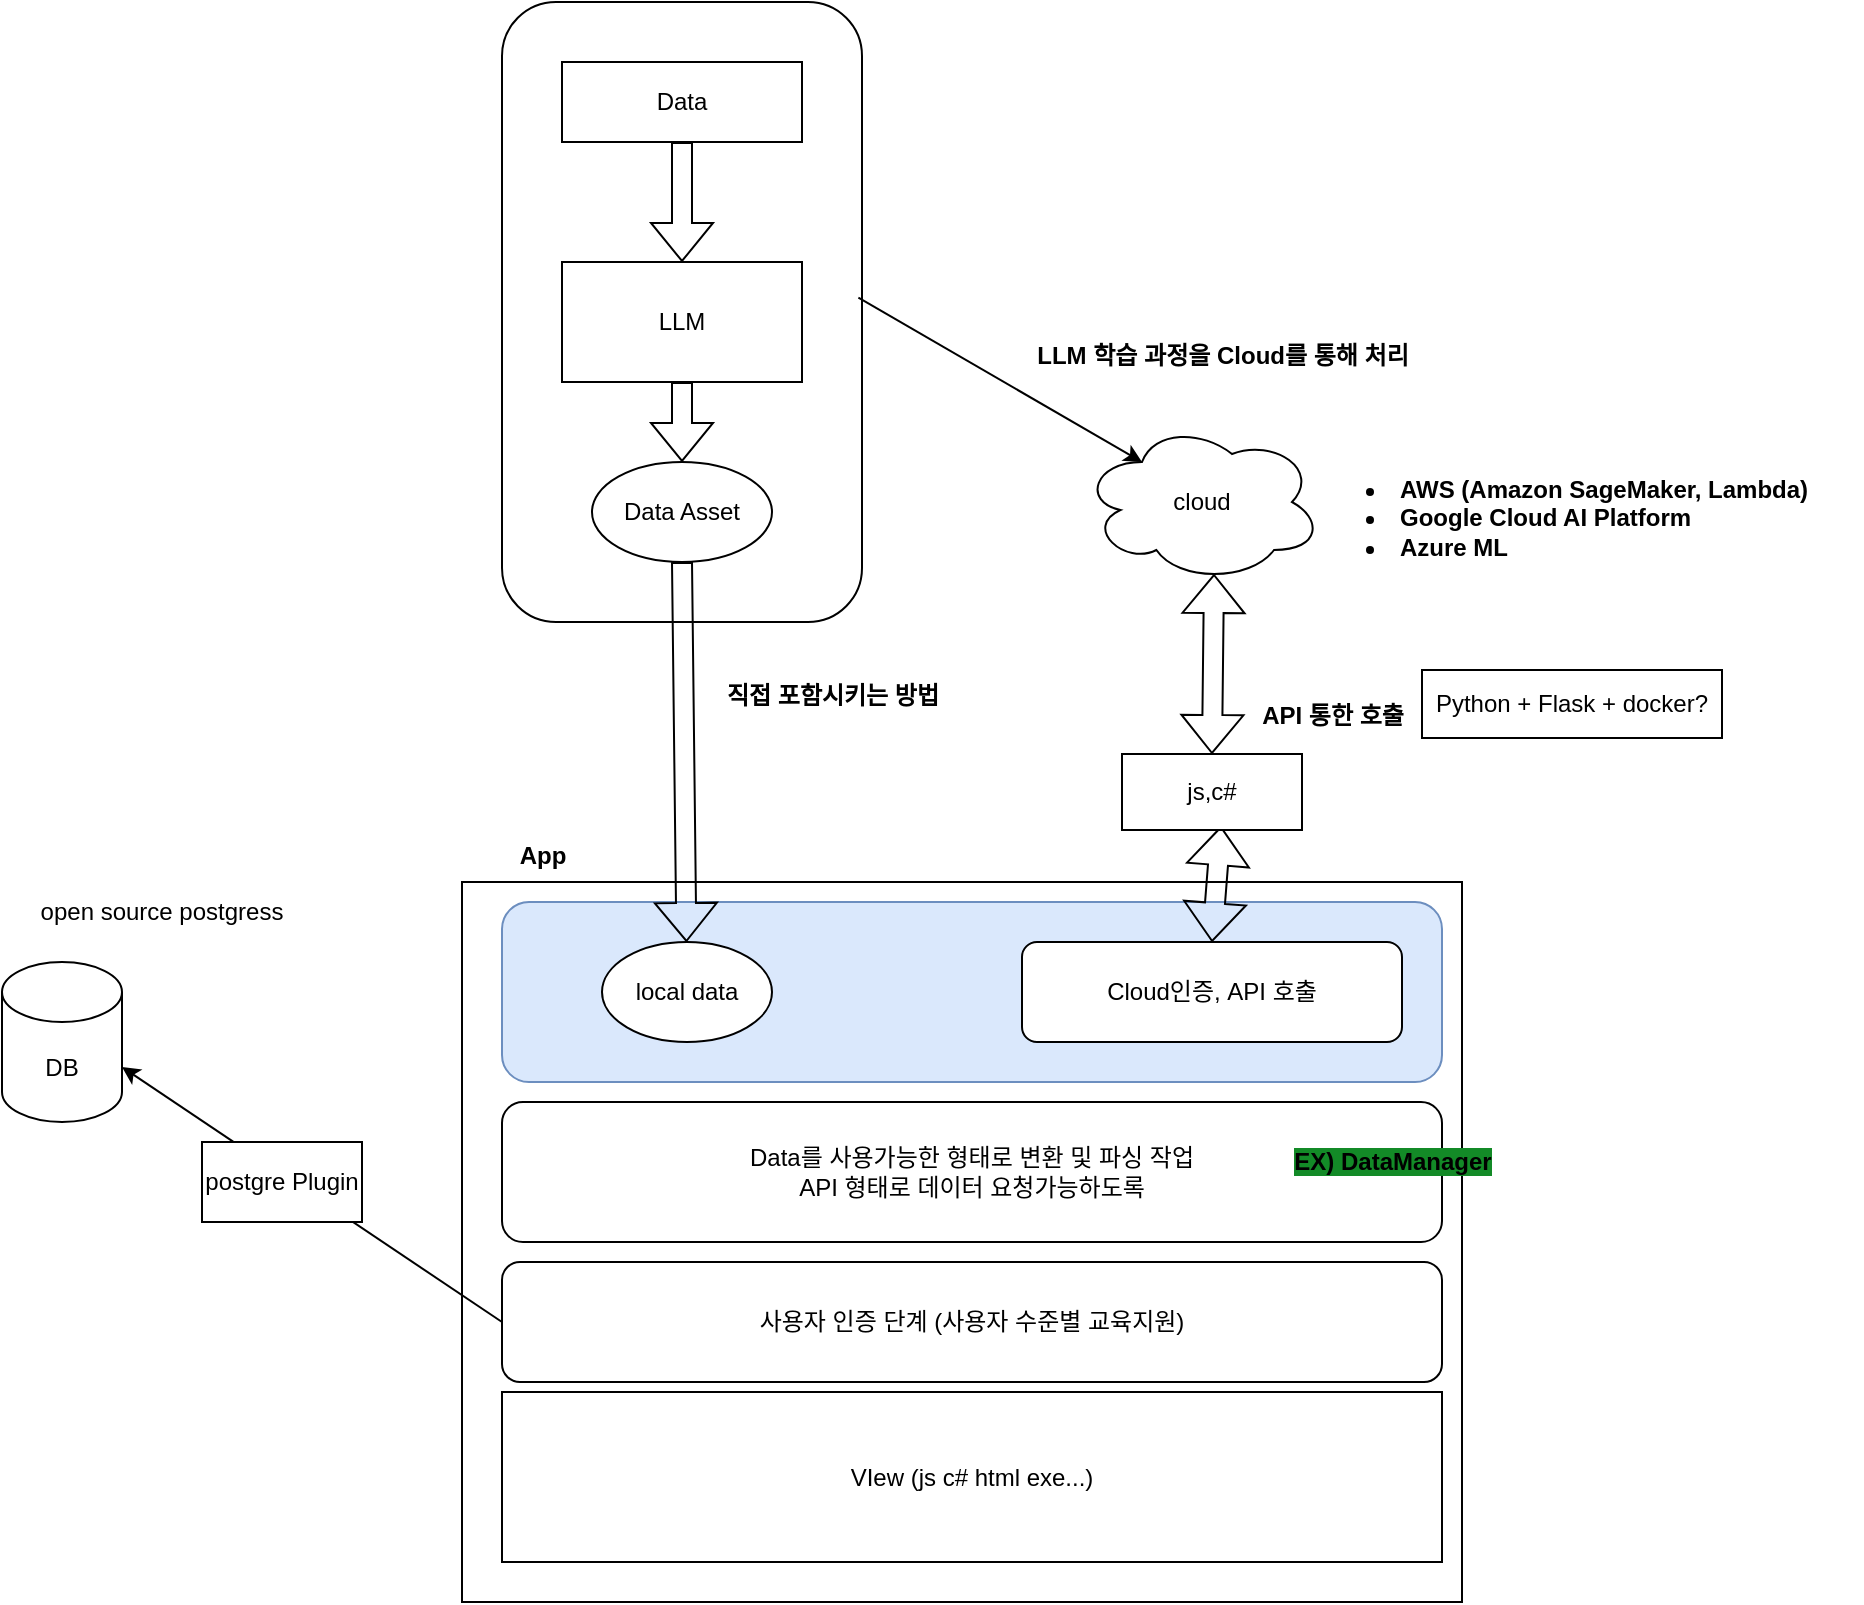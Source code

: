 <mxfile version="25.0.3">
  <diagram name="페이지-1" id="qfISxrqDR2M07l2lMW0i">
    <mxGraphModel dx="2420" dy="2027" grid="1" gridSize="10" guides="1" tooltips="1" connect="1" arrows="1" fold="1" page="1" pageScale="1" pageWidth="827" pageHeight="1169" math="0" shadow="0">
      <root>
        <mxCell id="0" />
        <mxCell id="1" parent="0" />
        <mxCell id="ExVyS3KjKUSaasKRGWtf-8" value="" style="html=1;whiteSpace=wrap;" vertex="1" parent="1">
          <mxGeometry x="110" y="330" width="500" height="360" as="geometry" />
        </mxCell>
        <mxCell id="ExVyS3KjKUSaasKRGWtf-26" value="" style="rounded=1;whiteSpace=wrap;html=1;fillColor=#dae8fc;strokeColor=#6c8ebf;" vertex="1" parent="1">
          <mxGeometry x="130" y="340" width="470" height="90" as="geometry" />
        </mxCell>
        <mxCell id="ExVyS3KjKUSaasKRGWtf-15" value="" style="rounded=1;whiteSpace=wrap;html=1;" vertex="1" parent="1">
          <mxGeometry x="130" y="-110" width="180" height="310" as="geometry" />
        </mxCell>
        <mxCell id="ExVyS3KjKUSaasKRGWtf-1" value="Data" style="rounded=0;whiteSpace=wrap;html=1;" vertex="1" parent="1">
          <mxGeometry x="160" y="-80" width="120" height="40" as="geometry" />
        </mxCell>
        <mxCell id="ExVyS3KjKUSaasKRGWtf-2" value="LLM" style="rounded=0;whiteSpace=wrap;html=1;" vertex="1" parent="1">
          <mxGeometry x="160" y="20" width="120" height="60" as="geometry" />
        </mxCell>
        <mxCell id="ExVyS3KjKUSaasKRGWtf-5" value="" style="shape=flexArrow;endArrow=classic;html=1;rounded=0;exitX=0.5;exitY=1;exitDx=0;exitDy=0;entryX=0.5;entryY=0;entryDx=0;entryDy=0;" edge="1" parent="1" source="ExVyS3KjKUSaasKRGWtf-1" target="ExVyS3KjKUSaasKRGWtf-2">
          <mxGeometry width="50" height="50" relative="1" as="geometry">
            <mxPoint x="290" y="340" as="sourcePoint" />
            <mxPoint x="340" y="290" as="targetPoint" />
          </mxGeometry>
        </mxCell>
        <mxCell id="ExVyS3KjKUSaasKRGWtf-6" value="" style="shape=flexArrow;endArrow=classic;html=1;rounded=0;exitX=0.5;exitY=1;exitDx=0;exitDy=0;entryX=0.5;entryY=0;entryDx=0;entryDy=0;" edge="1" parent="1" source="ExVyS3KjKUSaasKRGWtf-2">
          <mxGeometry width="50" height="50" relative="1" as="geometry">
            <mxPoint x="290" y="340" as="sourcePoint" />
            <mxPoint x="220" y="120.0" as="targetPoint" />
          </mxGeometry>
        </mxCell>
        <mxCell id="ExVyS3KjKUSaasKRGWtf-9" value="App" style="text;align=center;fontStyle=1;verticalAlign=middle;spacingLeft=3;spacingRight=3;strokeColor=none;rotatable=0;points=[[0,0.5],[1,0.5]];portConstraint=eastwest;html=1;" vertex="1" parent="1">
          <mxGeometry x="110" y="304" width="80" height="26" as="geometry" />
        </mxCell>
        <mxCell id="ExVyS3KjKUSaasKRGWtf-10" value="" style="shape=flexArrow;endArrow=classic;html=1;rounded=0;exitX=0.5;exitY=1;exitDx=0;exitDy=0;" edge="1" parent="1" source="ExVyS3KjKUSaasKRGWtf-17" target="ExVyS3KjKUSaasKRGWtf-20">
          <mxGeometry width="50" height="50" relative="1" as="geometry">
            <mxPoint x="213.04" y="178.86" as="sourcePoint" />
            <mxPoint x="510" y="190" as="targetPoint" />
          </mxGeometry>
        </mxCell>
        <mxCell id="ExVyS3KjKUSaasKRGWtf-11" value="직접 포함시키는 방법" style="text;align=center;fontStyle=1;verticalAlign=middle;spacingLeft=3;spacingRight=3;strokeColor=none;rotatable=0;points=[[0,0.5],[1,0.5]];portConstraint=eastwest;html=1;" vertex="1" parent="1">
          <mxGeometry x="230" y="224" width="130" height="26" as="geometry" />
        </mxCell>
        <mxCell id="ExVyS3KjKUSaasKRGWtf-13" value="cloud" style="ellipse;shape=cloud;whiteSpace=wrap;html=1;" vertex="1" parent="1">
          <mxGeometry x="420" y="100" width="120" height="80" as="geometry" />
        </mxCell>
        <mxCell id="ExVyS3KjKUSaasKRGWtf-16" value="" style="endArrow=classic;html=1;rounded=0;exitX=0.99;exitY=0.477;exitDx=0;exitDy=0;exitPerimeter=0;entryX=0.25;entryY=0.25;entryDx=0;entryDy=0;entryPerimeter=0;" edge="1" parent="1" source="ExVyS3KjKUSaasKRGWtf-15" target="ExVyS3KjKUSaasKRGWtf-13">
          <mxGeometry width="50" height="50" relative="1" as="geometry">
            <mxPoint x="460" y="240" as="sourcePoint" />
            <mxPoint x="510" y="190" as="targetPoint" />
          </mxGeometry>
        </mxCell>
        <mxCell id="ExVyS3KjKUSaasKRGWtf-17" value="Data Asset" style="ellipse;whiteSpace=wrap;html=1;" vertex="1" parent="1">
          <mxGeometry x="175" y="120" width="90" height="50" as="geometry" />
        </mxCell>
        <mxCell id="ExVyS3KjKUSaasKRGWtf-18" value="LLM 학습 과정을 Cloud를 통해 처리" style="text;align=center;fontStyle=1;verticalAlign=middle;spacingLeft=3;spacingRight=3;strokeColor=none;rotatable=0;points=[[0,0.5],[1,0.5]];portConstraint=eastwest;html=1;" vertex="1" parent="1">
          <mxGeometry x="390" y="54" width="200" height="26" as="geometry" />
        </mxCell>
        <mxCell id="ExVyS3KjKUSaasKRGWtf-20" value="local data" style="ellipse;whiteSpace=wrap;html=1;direction=south;" vertex="1" parent="1">
          <mxGeometry x="180" y="360" width="85" height="50" as="geometry" />
        </mxCell>
        <mxCell id="ExVyS3KjKUSaasKRGWtf-21" value="Cloud인증, API 호출" style="rounded=1;whiteSpace=wrap;html=1;" vertex="1" parent="1">
          <mxGeometry x="390" y="360" width="190" height="50" as="geometry" />
        </mxCell>
        <mxCell id="ExVyS3KjKUSaasKRGWtf-24" value="API 통한 호출" style="text;align=center;fontStyle=1;verticalAlign=middle;spacingLeft=3;spacingRight=3;strokeColor=none;rotatable=0;points=[[0,0.5],[1,0.5]];portConstraint=eastwest;html=1;" vertex="1" parent="1">
          <mxGeometry x="490" y="236" width="110" height="22" as="geometry" />
        </mxCell>
        <mxCell id="ExVyS3KjKUSaasKRGWtf-25" value="" style="shape=flexArrow;endArrow=classic;startArrow=classic;html=1;rounded=0;exitX=0.5;exitY=0;exitDx=0;exitDy=0;entryX=0.55;entryY=0.95;entryDx=0;entryDy=0;entryPerimeter=0;" edge="1" parent="1" source="ExVyS3KjKUSaasKRGWtf-37" target="ExVyS3KjKUSaasKRGWtf-13">
          <mxGeometry width="100" height="100" relative="1" as="geometry">
            <mxPoint x="440" y="360" as="sourcePoint" />
            <mxPoint x="540" y="260" as="targetPoint" />
          </mxGeometry>
        </mxCell>
        <mxCell id="ExVyS3KjKUSaasKRGWtf-27" value="Data를 사용가능한 형태로 변환 및 파싱 작업&lt;div&gt;API 형태로 데이터 요청가능하도록&lt;/div&gt;" style="rounded=1;whiteSpace=wrap;html=1;" vertex="1" parent="1">
          <mxGeometry x="130" y="440" width="470" height="70" as="geometry" />
        </mxCell>
        <mxCell id="ExVyS3KjKUSaasKRGWtf-29" value="사용자 인증 단계 (사용자 수준별 교육지원)" style="rounded=1;whiteSpace=wrap;html=1;" vertex="1" parent="1">
          <mxGeometry x="130" y="520" width="470" height="60" as="geometry" />
        </mxCell>
        <mxCell id="ExVyS3KjKUSaasKRGWtf-30" value="DB" style="shape=cylinder3;whiteSpace=wrap;html=1;boundedLbl=1;backgroundOutline=1;size=15;" vertex="1" parent="1">
          <mxGeometry x="-120" y="370" width="60" height="80" as="geometry" />
        </mxCell>
        <mxCell id="ExVyS3KjKUSaasKRGWtf-31" value="" style="endArrow=classic;html=1;rounded=0;exitX=0;exitY=0.5;exitDx=0;exitDy=0;entryX=1;entryY=0;entryDx=0;entryDy=52.5;entryPerimeter=0;" edge="1" parent="1" source="ExVyS3KjKUSaasKRGWtf-29" target="ExVyS3KjKUSaasKRGWtf-30">
          <mxGeometry width="50" height="50" relative="1" as="geometry">
            <mxPoint x="300" y="460" as="sourcePoint" />
            <mxPoint x="350" y="410" as="targetPoint" />
          </mxGeometry>
        </mxCell>
        <mxCell id="ExVyS3KjKUSaasKRGWtf-32" value="&lt;span style=&quot;background-color: rgb(19, 138, 39);&quot;&gt;EX) DataManager&lt;/span&gt;" style="text;align=center;fontStyle=1;verticalAlign=middle;spacingLeft=3;spacingRight=3;strokeColor=none;rotatable=0;points=[[0,0.5],[1,0.5]];portConstraint=eastwest;html=1;" vertex="1" parent="1">
          <mxGeometry x="500" y="450" width="150" height="40" as="geometry" />
        </mxCell>
        <mxCell id="ExVyS3KjKUSaasKRGWtf-33" value="&lt;li data-start=&quot;374&quot; data-end=&quot;410&quot;&gt;&lt;strong data-start=&quot;376&quot; data-end=&quot;410&quot;&gt;AWS (Amazon SageMaker, Lambda)&lt;/strong&gt;&lt;/li&gt;&lt;li data-start=&quot;411&quot; data-end=&quot;441&quot;&gt;&lt;strong data-start=&quot;413&quot; data-end=&quot;441&quot;&gt;Google Cloud AI Platform&lt;/strong&gt;&lt;/li&gt;&lt;li data-start=&quot;442&quot; data-end=&quot;456&quot;&gt;&lt;strong data-start=&quot;444&quot; data-end=&quot;456&quot;&gt;Azure ML&lt;/strong&gt;&lt;/li&gt;" style="text;whiteSpace=wrap;html=1;" vertex="1" parent="1">
          <mxGeometry x="560" y="120" width="250" height="70" as="geometry" />
        </mxCell>
        <mxCell id="ExVyS3KjKUSaasKRGWtf-36" value="&lt;span style=&quot;text-align: left;&quot;&gt;Python + Flask + docker?&lt;/span&gt;" style="rounded=0;whiteSpace=wrap;html=1;" vertex="1" parent="1">
          <mxGeometry x="590" y="224" width="150" height="34" as="geometry" />
        </mxCell>
        <mxCell id="ExVyS3KjKUSaasKRGWtf-38" value="" style="shape=flexArrow;endArrow=classic;startArrow=classic;html=1;rounded=0;exitX=0.5;exitY=0;exitDx=0;exitDy=0;entryX=0.55;entryY=0.95;entryDx=0;entryDy=0;entryPerimeter=0;" edge="1" parent="1" source="ExVyS3KjKUSaasKRGWtf-21" target="ExVyS3KjKUSaasKRGWtf-37">
          <mxGeometry width="100" height="100" relative="1" as="geometry">
            <mxPoint x="485" y="360" as="sourcePoint" />
            <mxPoint x="486" y="176" as="targetPoint" />
          </mxGeometry>
        </mxCell>
        <mxCell id="ExVyS3KjKUSaasKRGWtf-37" value="js,c#" style="rounded=0;whiteSpace=wrap;html=1;" vertex="1" parent="1">
          <mxGeometry x="440" y="266" width="90" height="38" as="geometry" />
        </mxCell>
        <mxCell id="ExVyS3KjKUSaasKRGWtf-39" value="open source postgress" style="text;html=1;align=center;verticalAlign=middle;whiteSpace=wrap;rounded=0;" vertex="1" parent="1">
          <mxGeometry x="-120" y="330" width="160" height="30" as="geometry" />
        </mxCell>
        <mxCell id="ExVyS3KjKUSaasKRGWtf-41" value="VIew (js c# html exe...)" style="rounded=0;whiteSpace=wrap;html=1;" vertex="1" parent="1">
          <mxGeometry x="130" y="585" width="470" height="85" as="geometry" />
        </mxCell>
        <mxCell id="ExVyS3KjKUSaasKRGWtf-42" value="postgre Plugin" style="rounded=0;whiteSpace=wrap;html=1;" vertex="1" parent="1">
          <mxGeometry x="-20" y="460" width="80" height="40" as="geometry" />
        </mxCell>
      </root>
    </mxGraphModel>
  </diagram>
</mxfile>
